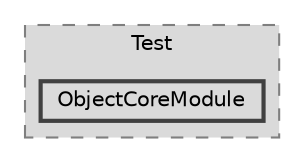 digraph "Engine/Test/ObjectCoreModule"
{
 // LATEX_PDF_SIZE
  bgcolor="transparent";
  edge [fontname=Helvetica,fontsize=10,labelfontname=Helvetica,labelfontsize=10];
  node [fontname=Helvetica,fontsize=10,shape=box,height=0.2,width=0.4];
  compound=true
  subgraph clusterdir_00359903886d2ead8e5c6f3031980330 {
    graph [ bgcolor="#dadada", pencolor="grey50", label="Test", fontname=Helvetica,fontsize=10 style="filled,dashed", URL="dir_00359903886d2ead8e5c6f3031980330.html",tooltip=""]
  dir_c5acd034715cd4c75b3b393368787137 [label="ObjectCoreModule", fillcolor="#dadada", color="grey25", style="filled,bold", URL="dir_c5acd034715cd4c75b3b393368787137.html",tooltip=""];
  }
}

